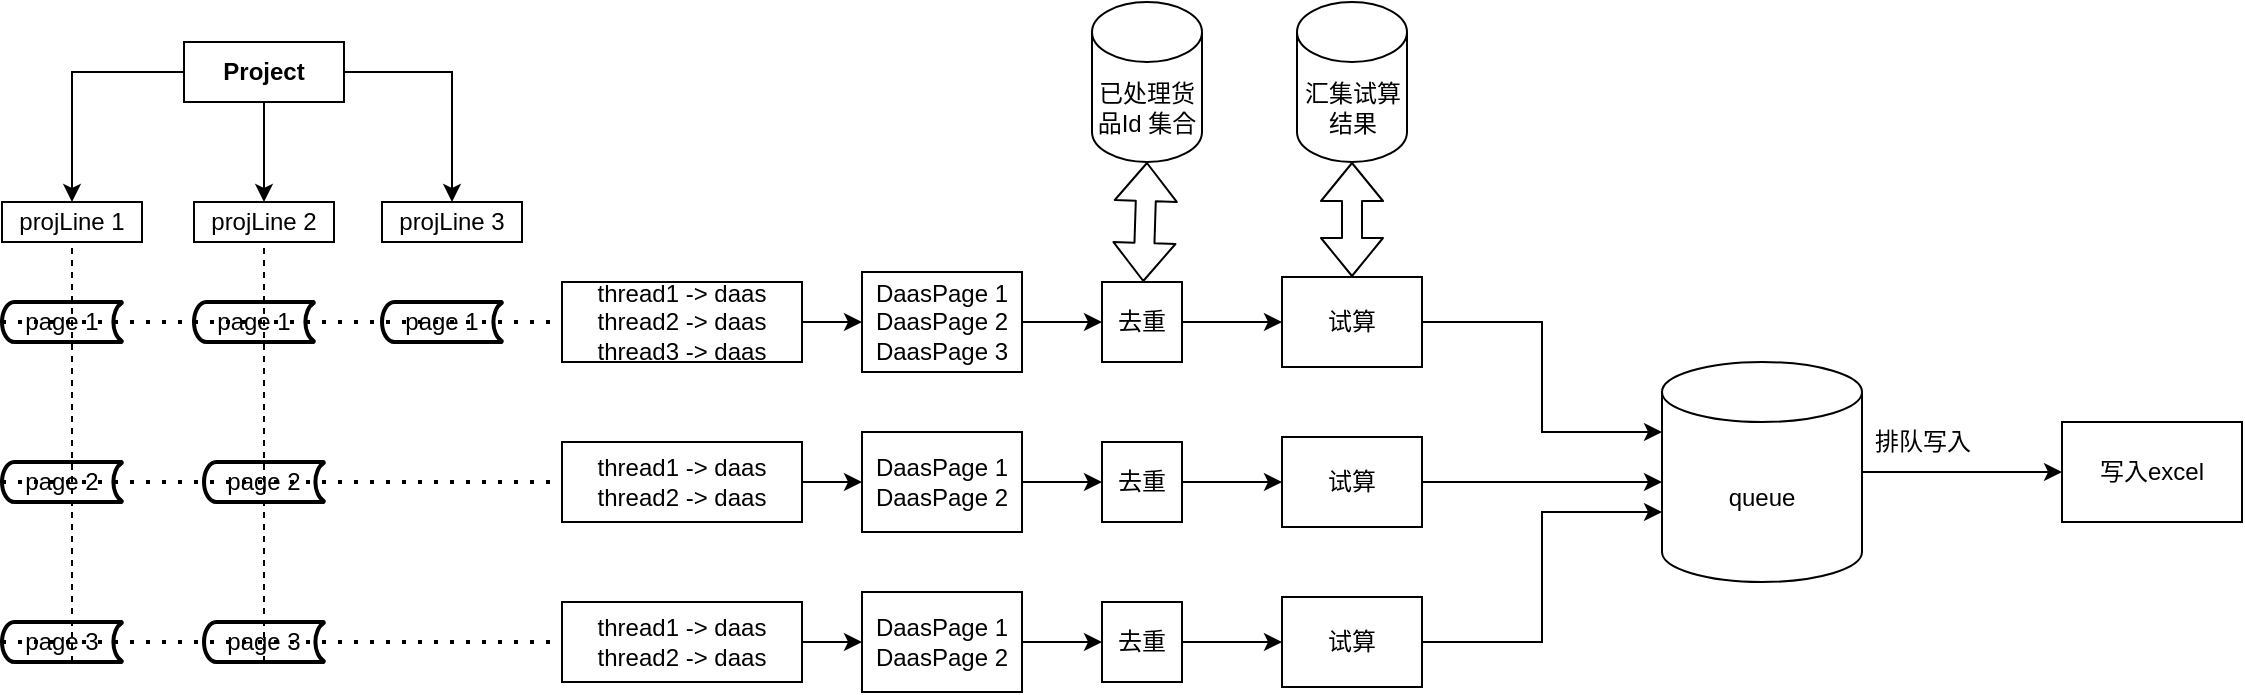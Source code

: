 <mxfile version="14.8.5" type="github">
  <diagram id="C5RBs43oDa-KdzZeNtuy" name="Page-1">
    <mxGraphModel dx="1422" dy="762" grid="1" gridSize="10" guides="1" tooltips="1" connect="1" arrows="1" fold="1" page="1" pageScale="1" pageWidth="1654" pageHeight="2336" math="0" shadow="0">
      <root>
        <mxCell id="WIyWlLk6GJQsqaUBKTNV-0" />
        <mxCell id="WIyWlLk6GJQsqaUBKTNV-1" parent="WIyWlLk6GJQsqaUBKTNV-0" />
        <mxCell id="3iObHFwWadMs1wE5Qv02-64" style="edgeStyle=orthogonalEdgeStyle;rounded=0;orthogonalLoop=1;jettySize=auto;html=1;entryX=0.5;entryY=0;entryDx=0;entryDy=0;" edge="1" parent="WIyWlLk6GJQsqaUBKTNV-1" source="3iObHFwWadMs1wE5Qv02-0" target="3iObHFwWadMs1wE5Qv02-1">
          <mxGeometry relative="1" as="geometry" />
        </mxCell>
        <mxCell id="3iObHFwWadMs1wE5Qv02-65" style="edgeStyle=orthogonalEdgeStyle;rounded=0;orthogonalLoop=1;jettySize=auto;html=1;entryX=0.5;entryY=0;entryDx=0;entryDy=0;" edge="1" parent="WIyWlLk6GJQsqaUBKTNV-1" source="3iObHFwWadMs1wE5Qv02-0" target="3iObHFwWadMs1wE5Qv02-2">
          <mxGeometry relative="1" as="geometry" />
        </mxCell>
        <mxCell id="3iObHFwWadMs1wE5Qv02-66" style="edgeStyle=orthogonalEdgeStyle;rounded=0;orthogonalLoop=1;jettySize=auto;html=1;exitX=1;exitY=0.5;exitDx=0;exitDy=0;entryX=0.5;entryY=0;entryDx=0;entryDy=0;" edge="1" parent="WIyWlLk6GJQsqaUBKTNV-1" source="3iObHFwWadMs1wE5Qv02-0" target="3iObHFwWadMs1wE5Qv02-3">
          <mxGeometry relative="1" as="geometry" />
        </mxCell>
        <mxCell id="3iObHFwWadMs1wE5Qv02-0" value="Project" style="rounded=0;whiteSpace=wrap;html=1;fontStyle=1" vertex="1" parent="WIyWlLk6GJQsqaUBKTNV-1">
          <mxGeometry x="131" y="60" width="80" height="30" as="geometry" />
        </mxCell>
        <mxCell id="3iObHFwWadMs1wE5Qv02-1" value="projLine 1" style="rounded=0;whiteSpace=wrap;html=1;" vertex="1" parent="WIyWlLk6GJQsqaUBKTNV-1">
          <mxGeometry x="40" y="140" width="70" height="20" as="geometry" />
        </mxCell>
        <mxCell id="3iObHFwWadMs1wE5Qv02-2" value="projLine 2" style="rounded=0;whiteSpace=wrap;html=1;" vertex="1" parent="WIyWlLk6GJQsqaUBKTNV-1">
          <mxGeometry x="136" y="140" width="70" height="20" as="geometry" />
        </mxCell>
        <mxCell id="3iObHFwWadMs1wE5Qv02-3" value="projLine 3" style="rounded=0;whiteSpace=wrap;html=1;" vertex="1" parent="WIyWlLk6GJQsqaUBKTNV-1">
          <mxGeometry x="230" y="140" width="70" height="20" as="geometry" />
        </mxCell>
        <mxCell id="3iObHFwWadMs1wE5Qv02-4" value="page 1" style="strokeWidth=2;html=1;shape=mxgraph.flowchart.stored_data;whiteSpace=wrap;" vertex="1" parent="WIyWlLk6GJQsqaUBKTNV-1">
          <mxGeometry x="40" y="190" width="60" height="20" as="geometry" />
        </mxCell>
        <mxCell id="3iObHFwWadMs1wE5Qv02-5" value="page 1" style="strokeWidth=2;html=1;shape=mxgraph.flowchart.stored_data;whiteSpace=wrap;" vertex="1" parent="WIyWlLk6GJQsqaUBKTNV-1">
          <mxGeometry x="136" y="190" width="60" height="20" as="geometry" />
        </mxCell>
        <mxCell id="3iObHFwWadMs1wE5Qv02-6" value="page 1" style="strokeWidth=2;html=1;shape=mxgraph.flowchart.stored_data;whiteSpace=wrap;" vertex="1" parent="WIyWlLk6GJQsqaUBKTNV-1">
          <mxGeometry x="230" y="190" width="60" height="20" as="geometry" />
        </mxCell>
        <mxCell id="3iObHFwWadMs1wE5Qv02-7" value="page 2" style="strokeWidth=2;html=1;shape=mxgraph.flowchart.stored_data;whiteSpace=wrap;" vertex="1" parent="WIyWlLk6GJQsqaUBKTNV-1">
          <mxGeometry x="40" y="270" width="60" height="20" as="geometry" />
        </mxCell>
        <mxCell id="3iObHFwWadMs1wE5Qv02-8" value="page 2" style="strokeWidth=2;html=1;shape=mxgraph.flowchart.stored_data;whiteSpace=wrap;" vertex="1" parent="WIyWlLk6GJQsqaUBKTNV-1">
          <mxGeometry x="141" y="270" width="60" height="20" as="geometry" />
        </mxCell>
        <mxCell id="3iObHFwWadMs1wE5Qv02-9" value="page 3" style="strokeWidth=2;html=1;shape=mxgraph.flowchart.stored_data;whiteSpace=wrap;" vertex="1" parent="WIyWlLk6GJQsqaUBKTNV-1">
          <mxGeometry x="141" y="350" width="60" height="20" as="geometry" />
        </mxCell>
        <mxCell id="3iObHFwWadMs1wE5Qv02-10" value="page 3" style="strokeWidth=2;html=1;shape=mxgraph.flowchart.stored_data;whiteSpace=wrap;" vertex="1" parent="WIyWlLk6GJQsqaUBKTNV-1">
          <mxGeometry x="40" y="350" width="60" height="20" as="geometry" />
        </mxCell>
        <mxCell id="3iObHFwWadMs1wE5Qv02-17" value="thread1 -&amp;gt; daas&lt;br&gt;thread2 -&amp;gt; daas&lt;br&gt;thread3 -&amp;gt; daas" style="rounded=0;whiteSpace=wrap;html=1;" vertex="1" parent="WIyWlLk6GJQsqaUBKTNV-1">
          <mxGeometry x="320" y="180" width="120" height="40" as="geometry" />
        </mxCell>
        <mxCell id="3iObHFwWadMs1wE5Qv02-18" value="DaasPage 1&lt;br&gt;DaasPage 2&lt;br&gt;DaasPage 3" style="rounded=0;whiteSpace=wrap;html=1;" vertex="1" parent="WIyWlLk6GJQsqaUBKTNV-1">
          <mxGeometry x="470" y="175" width="80" height="50" as="geometry" />
        </mxCell>
        <mxCell id="3iObHFwWadMs1wE5Qv02-20" value="" style="endArrow=classic;html=1;entryX=0;entryY=0.5;entryDx=0;entryDy=0;exitX=1;exitY=0.5;exitDx=0;exitDy=0;" edge="1" parent="WIyWlLk6GJQsqaUBKTNV-1" source="3iObHFwWadMs1wE5Qv02-17" target="3iObHFwWadMs1wE5Qv02-18">
          <mxGeometry width="50" height="50" relative="1" as="geometry">
            <mxPoint x="300" y="220" as="sourcePoint" />
            <mxPoint x="350" y="170" as="targetPoint" />
          </mxGeometry>
        </mxCell>
        <mxCell id="3iObHFwWadMs1wE5Qv02-26" style="edgeStyle=orthogonalEdgeStyle;rounded=0;orthogonalLoop=1;jettySize=auto;html=1;exitX=1;exitY=0.5;exitDx=0;exitDy=0;entryX=0;entryY=0.5;entryDx=0;entryDy=0;" edge="1" parent="WIyWlLk6GJQsqaUBKTNV-1" source="3iObHFwWadMs1wE5Qv02-21" target="3iObHFwWadMs1wE5Qv02-25">
          <mxGeometry relative="1" as="geometry" />
        </mxCell>
        <mxCell id="3iObHFwWadMs1wE5Qv02-21" value="去重" style="whiteSpace=wrap;html=1;aspect=fixed;" vertex="1" parent="WIyWlLk6GJQsqaUBKTNV-1">
          <mxGeometry x="590" y="180" width="40" height="40" as="geometry" />
        </mxCell>
        <mxCell id="3iObHFwWadMs1wE5Qv02-22" value="" style="endArrow=classic;html=1;exitX=1;exitY=0.5;exitDx=0;exitDy=0;entryX=0;entryY=0.5;entryDx=0;entryDy=0;" edge="1" parent="WIyWlLk6GJQsqaUBKTNV-1" source="3iObHFwWadMs1wE5Qv02-18" target="3iObHFwWadMs1wE5Qv02-21">
          <mxGeometry width="50" height="50" relative="1" as="geometry">
            <mxPoint x="560" y="240" as="sourcePoint" />
            <mxPoint x="610" y="190" as="targetPoint" />
          </mxGeometry>
        </mxCell>
        <mxCell id="3iObHFwWadMs1wE5Qv02-23" value="已处理货品Id 集合" style="shape=cylinder3;whiteSpace=wrap;html=1;boundedLbl=1;backgroundOutline=1;size=15;" vertex="1" parent="WIyWlLk6GJQsqaUBKTNV-1">
          <mxGeometry x="585" y="40" width="55" height="80" as="geometry" />
        </mxCell>
        <mxCell id="3iObHFwWadMs1wE5Qv02-24" value="" style="shape=flexArrow;endArrow=classic;startArrow=classic;html=1;entryX=0.5;entryY=1;entryDx=0;entryDy=0;entryPerimeter=0;" edge="1" parent="WIyWlLk6GJQsqaUBKTNV-1" source="3iObHFwWadMs1wE5Qv02-21" target="3iObHFwWadMs1wE5Qv02-23">
          <mxGeometry width="100" height="100" relative="1" as="geometry">
            <mxPoint x="570" y="230" as="sourcePoint" />
            <mxPoint x="670" y="130" as="targetPoint" />
          </mxGeometry>
        </mxCell>
        <mxCell id="3iObHFwWadMs1wE5Qv02-29" style="edgeStyle=orthogonalEdgeStyle;rounded=0;orthogonalLoop=1;jettySize=auto;html=1;exitX=1;exitY=0.5;exitDx=0;exitDy=0;entryX=0;entryY=0;entryDx=0;entryDy=35;entryPerimeter=0;" edge="1" parent="WIyWlLk6GJQsqaUBKTNV-1" source="3iObHFwWadMs1wE5Qv02-25" target="3iObHFwWadMs1wE5Qv02-27">
          <mxGeometry relative="1" as="geometry" />
        </mxCell>
        <mxCell id="3iObHFwWadMs1wE5Qv02-25" value="试算" style="rounded=0;whiteSpace=wrap;html=1;" vertex="1" parent="WIyWlLk6GJQsqaUBKTNV-1">
          <mxGeometry x="680" y="177.5" width="70" height="45" as="geometry" />
        </mxCell>
        <mxCell id="3iObHFwWadMs1wE5Qv02-30" style="edgeStyle=orthogonalEdgeStyle;rounded=0;orthogonalLoop=1;jettySize=auto;html=1;exitX=1;exitY=0.5;exitDx=0;exitDy=0;exitPerimeter=0;entryX=0;entryY=0.5;entryDx=0;entryDy=0;" edge="1" parent="WIyWlLk6GJQsqaUBKTNV-1" source="3iObHFwWadMs1wE5Qv02-27" target="3iObHFwWadMs1wE5Qv02-28">
          <mxGeometry relative="1" as="geometry" />
        </mxCell>
        <mxCell id="3iObHFwWadMs1wE5Qv02-27" value="queue" style="shape=cylinder3;whiteSpace=wrap;html=1;boundedLbl=1;backgroundOutline=1;size=15;" vertex="1" parent="WIyWlLk6GJQsqaUBKTNV-1">
          <mxGeometry x="870" y="220" width="100" height="110" as="geometry" />
        </mxCell>
        <mxCell id="3iObHFwWadMs1wE5Qv02-28" value="写入excel" style="rounded=0;whiteSpace=wrap;html=1;" vertex="1" parent="WIyWlLk6GJQsqaUBKTNV-1">
          <mxGeometry x="1070" y="250" width="90" height="50" as="geometry" />
        </mxCell>
        <mxCell id="3iObHFwWadMs1wE5Qv02-31" value="thread1 -&amp;gt; daas&lt;br&gt;thread2 -&amp;gt; daas" style="rounded=0;whiteSpace=wrap;html=1;" vertex="1" parent="WIyWlLk6GJQsqaUBKTNV-1">
          <mxGeometry x="320" y="260" width="120" height="40" as="geometry" />
        </mxCell>
        <mxCell id="3iObHFwWadMs1wE5Qv02-32" value="DaasPage 1&lt;br&gt;DaasPage 2" style="rounded=0;whiteSpace=wrap;html=1;" vertex="1" parent="WIyWlLk6GJQsqaUBKTNV-1">
          <mxGeometry x="470" y="255" width="80" height="50" as="geometry" />
        </mxCell>
        <mxCell id="3iObHFwWadMs1wE5Qv02-33" value="" style="endArrow=classic;html=1;entryX=0;entryY=0.5;entryDx=0;entryDy=0;exitX=1;exitY=0.5;exitDx=0;exitDy=0;" edge="1" parent="WIyWlLk6GJQsqaUBKTNV-1" source="3iObHFwWadMs1wE5Qv02-31" target="3iObHFwWadMs1wE5Qv02-32">
          <mxGeometry width="50" height="50" relative="1" as="geometry">
            <mxPoint x="300" y="300" as="sourcePoint" />
            <mxPoint x="350" y="250" as="targetPoint" />
          </mxGeometry>
        </mxCell>
        <mxCell id="3iObHFwWadMs1wE5Qv02-34" style="edgeStyle=orthogonalEdgeStyle;rounded=0;orthogonalLoop=1;jettySize=auto;html=1;exitX=1;exitY=0.5;exitDx=0;exitDy=0;entryX=0;entryY=0.5;entryDx=0;entryDy=0;" edge="1" parent="WIyWlLk6GJQsqaUBKTNV-1" source="3iObHFwWadMs1wE5Qv02-35" target="3iObHFwWadMs1wE5Qv02-37">
          <mxGeometry relative="1" as="geometry" />
        </mxCell>
        <mxCell id="3iObHFwWadMs1wE5Qv02-35" value="去重" style="whiteSpace=wrap;html=1;aspect=fixed;" vertex="1" parent="WIyWlLk6GJQsqaUBKTNV-1">
          <mxGeometry x="590" y="260" width="40" height="40" as="geometry" />
        </mxCell>
        <mxCell id="3iObHFwWadMs1wE5Qv02-36" value="" style="endArrow=classic;html=1;exitX=1;exitY=0.5;exitDx=0;exitDy=0;entryX=0;entryY=0.5;entryDx=0;entryDy=0;" edge="1" parent="WIyWlLk6GJQsqaUBKTNV-1" source="3iObHFwWadMs1wE5Qv02-32" target="3iObHFwWadMs1wE5Qv02-35">
          <mxGeometry width="50" height="50" relative="1" as="geometry">
            <mxPoint x="560" y="320" as="sourcePoint" />
            <mxPoint x="610" y="270" as="targetPoint" />
          </mxGeometry>
        </mxCell>
        <mxCell id="3iObHFwWadMs1wE5Qv02-51" style="edgeStyle=orthogonalEdgeStyle;rounded=0;orthogonalLoop=1;jettySize=auto;html=1;" edge="1" parent="WIyWlLk6GJQsqaUBKTNV-1" source="3iObHFwWadMs1wE5Qv02-37">
          <mxGeometry relative="1" as="geometry">
            <mxPoint x="870" y="280" as="targetPoint" />
          </mxGeometry>
        </mxCell>
        <mxCell id="3iObHFwWadMs1wE5Qv02-37" value="试算" style="rounded=0;whiteSpace=wrap;html=1;" vertex="1" parent="WIyWlLk6GJQsqaUBKTNV-1">
          <mxGeometry x="680" y="257.5" width="70" height="45" as="geometry" />
        </mxCell>
        <mxCell id="3iObHFwWadMs1wE5Qv02-38" value="thread1 -&amp;gt; daas&lt;br&gt;thread2 -&amp;gt; daas" style="rounded=0;whiteSpace=wrap;html=1;" vertex="1" parent="WIyWlLk6GJQsqaUBKTNV-1">
          <mxGeometry x="320" y="340" width="120" height="40" as="geometry" />
        </mxCell>
        <mxCell id="3iObHFwWadMs1wE5Qv02-39" value="DaasPage 1&lt;br&gt;DaasPage 2" style="rounded=0;whiteSpace=wrap;html=1;" vertex="1" parent="WIyWlLk6GJQsqaUBKTNV-1">
          <mxGeometry x="470" y="335" width="80" height="50" as="geometry" />
        </mxCell>
        <mxCell id="3iObHFwWadMs1wE5Qv02-40" value="" style="endArrow=classic;html=1;entryX=0;entryY=0.5;entryDx=0;entryDy=0;exitX=1;exitY=0.5;exitDx=0;exitDy=0;" edge="1" parent="WIyWlLk6GJQsqaUBKTNV-1" source="3iObHFwWadMs1wE5Qv02-38" target="3iObHFwWadMs1wE5Qv02-39">
          <mxGeometry width="50" height="50" relative="1" as="geometry">
            <mxPoint x="300" y="380" as="sourcePoint" />
            <mxPoint x="350" y="330" as="targetPoint" />
          </mxGeometry>
        </mxCell>
        <mxCell id="3iObHFwWadMs1wE5Qv02-41" style="edgeStyle=orthogonalEdgeStyle;rounded=0;orthogonalLoop=1;jettySize=auto;html=1;exitX=1;exitY=0.5;exitDx=0;exitDy=0;entryX=0;entryY=0.5;entryDx=0;entryDy=0;" edge="1" parent="WIyWlLk6GJQsqaUBKTNV-1" source="3iObHFwWadMs1wE5Qv02-42" target="3iObHFwWadMs1wE5Qv02-44">
          <mxGeometry relative="1" as="geometry" />
        </mxCell>
        <mxCell id="3iObHFwWadMs1wE5Qv02-42" value="去重" style="whiteSpace=wrap;html=1;aspect=fixed;" vertex="1" parent="WIyWlLk6GJQsqaUBKTNV-1">
          <mxGeometry x="590" y="340" width="40" height="40" as="geometry" />
        </mxCell>
        <mxCell id="3iObHFwWadMs1wE5Qv02-43" value="" style="endArrow=classic;html=1;exitX=1;exitY=0.5;exitDx=0;exitDy=0;entryX=0;entryY=0.5;entryDx=0;entryDy=0;" edge="1" parent="WIyWlLk6GJQsqaUBKTNV-1" source="3iObHFwWadMs1wE5Qv02-39" target="3iObHFwWadMs1wE5Qv02-42">
          <mxGeometry width="50" height="50" relative="1" as="geometry">
            <mxPoint x="560" y="400" as="sourcePoint" />
            <mxPoint x="610" y="350" as="targetPoint" />
          </mxGeometry>
        </mxCell>
        <mxCell id="3iObHFwWadMs1wE5Qv02-52" style="edgeStyle=orthogonalEdgeStyle;rounded=0;orthogonalLoop=1;jettySize=auto;html=1;entryX=0;entryY=0;entryDx=0;entryDy=75;entryPerimeter=0;" edge="1" parent="WIyWlLk6GJQsqaUBKTNV-1" source="3iObHFwWadMs1wE5Qv02-44" target="3iObHFwWadMs1wE5Qv02-27">
          <mxGeometry relative="1" as="geometry" />
        </mxCell>
        <mxCell id="3iObHFwWadMs1wE5Qv02-44" value="试算" style="rounded=0;whiteSpace=wrap;html=1;" vertex="1" parent="WIyWlLk6GJQsqaUBKTNV-1">
          <mxGeometry x="680" y="337.5" width="70" height="45" as="geometry" />
        </mxCell>
        <mxCell id="3iObHFwWadMs1wE5Qv02-47" value="" style="endArrow=none;dashed=1;html=1;dashPattern=1 3;strokeWidth=2;exitX=0;exitY=0.5;exitDx=0;exitDy=0;exitPerimeter=0;entryX=0;entryY=0.5;entryDx=0;entryDy=0;" edge="1" parent="WIyWlLk6GJQsqaUBKTNV-1" source="3iObHFwWadMs1wE5Qv02-7" target="3iObHFwWadMs1wE5Qv02-31">
          <mxGeometry width="50" height="50" relative="1" as="geometry">
            <mxPoint x="670" y="240" as="sourcePoint" />
            <mxPoint x="720" y="190" as="targetPoint" />
          </mxGeometry>
        </mxCell>
        <mxCell id="3iObHFwWadMs1wE5Qv02-48" value="" style="endArrow=none;dashed=1;html=1;dashPattern=1 3;strokeWidth=2;entryX=0;entryY=0.5;entryDx=0;entryDy=0;exitX=0;exitY=0.5;exitDx=0;exitDy=0;exitPerimeter=0;" edge="1" parent="WIyWlLk6GJQsqaUBKTNV-1" source="3iObHFwWadMs1wE5Qv02-4" target="3iObHFwWadMs1wE5Qv02-17">
          <mxGeometry width="50" height="50" relative="1" as="geometry">
            <mxPoint x="45" y="200" as="sourcePoint" />
            <mxPoint x="95" y="150" as="targetPoint" />
          </mxGeometry>
        </mxCell>
        <mxCell id="3iObHFwWadMs1wE5Qv02-49" value="" style="endArrow=none;dashed=1;html=1;dashPattern=1 3;strokeWidth=2;exitX=0;exitY=0.5;exitDx=0;exitDy=0;exitPerimeter=0;entryX=0;entryY=0.5;entryDx=0;entryDy=0;" edge="1" parent="WIyWlLk6GJQsqaUBKTNV-1" source="3iObHFwWadMs1wE5Qv02-10" target="3iObHFwWadMs1wE5Qv02-38">
          <mxGeometry width="50" height="50" relative="1" as="geometry">
            <mxPoint x="600" y="240" as="sourcePoint" />
            <mxPoint x="650" y="190" as="targetPoint" />
          </mxGeometry>
        </mxCell>
        <mxCell id="3iObHFwWadMs1wE5Qv02-59" value="" style="shape=flexArrow;endArrow=classic;startArrow=classic;html=1;entryX=0.5;entryY=1;entryDx=0;entryDy=0;entryPerimeter=0;exitX=0.5;exitY=0;exitDx=0;exitDy=0;" edge="1" parent="WIyWlLk6GJQsqaUBKTNV-1" source="3iObHFwWadMs1wE5Qv02-25" target="3iObHFwWadMs1wE5Qv02-70">
          <mxGeometry width="100" height="100" relative="1" as="geometry">
            <mxPoint x="830" y="210" as="sourcePoint" />
            <mxPoint x="715" y="115" as="targetPoint" />
          </mxGeometry>
        </mxCell>
        <mxCell id="3iObHFwWadMs1wE5Qv02-60" value="排队写入" style="text;html=1;align=center;verticalAlign=middle;resizable=0;points=[];autosize=1;strokeColor=none;" vertex="1" parent="WIyWlLk6GJQsqaUBKTNV-1">
          <mxGeometry x="970" y="250" width="60" height="20" as="geometry" />
        </mxCell>
        <mxCell id="3iObHFwWadMs1wE5Qv02-67" value="" style="endArrow=none;dashed=1;html=1;entryX=0.5;entryY=1;entryDx=0;entryDy=0;" edge="1" parent="WIyWlLk6GJQsqaUBKTNV-1" target="3iObHFwWadMs1wE5Qv02-1">
          <mxGeometry width="50" height="50" relative="1" as="geometry">
            <mxPoint x="75" y="370" as="sourcePoint" />
            <mxPoint x="110" y="420" as="targetPoint" />
          </mxGeometry>
        </mxCell>
        <mxCell id="3iObHFwWadMs1wE5Qv02-69" value="" style="endArrow=none;dashed=1;html=1;entryX=0.5;entryY=1;entryDx=0;entryDy=0;exitX=0.5;exitY=1;exitDx=0;exitDy=0;exitPerimeter=0;" edge="1" parent="WIyWlLk6GJQsqaUBKTNV-1" source="3iObHFwWadMs1wE5Qv02-9" target="3iObHFwWadMs1wE5Qv02-2">
          <mxGeometry width="50" height="50" relative="1" as="geometry">
            <mxPoint x="600" y="260" as="sourcePoint" />
            <mxPoint x="650" y="210" as="targetPoint" />
          </mxGeometry>
        </mxCell>
        <mxCell id="3iObHFwWadMs1wE5Qv02-70" value="汇集试算结果" style="shape=cylinder3;whiteSpace=wrap;html=1;boundedLbl=1;backgroundOutline=1;size=15;" vertex="1" parent="WIyWlLk6GJQsqaUBKTNV-1">
          <mxGeometry x="687.5" y="40" width="55" height="80" as="geometry" />
        </mxCell>
      </root>
    </mxGraphModel>
  </diagram>
</mxfile>
